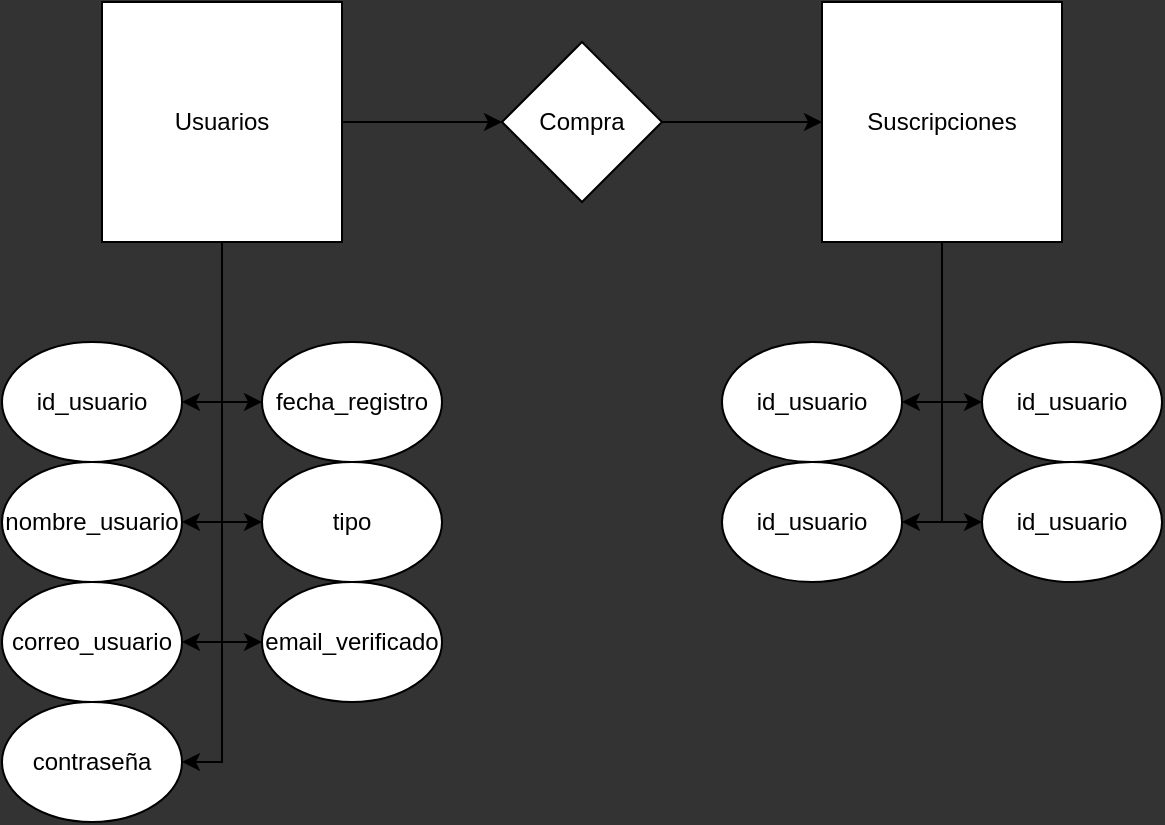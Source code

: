 <mxfile version="20.4.2" type="github">
  <diagram id="DUSgfuvYs4gclIhrS_DR" name="Página-1">
    <mxGraphModel dx="1151" dy="630" grid="1" gridSize="10" guides="1" tooltips="1" connect="1" arrows="1" fold="1" page="1" pageScale="1" pageWidth="827" pageHeight="1169" background="#333333" math="0" shadow="0">
      <root>
        <mxCell id="0" />
        <mxCell id="1" parent="0" />
        <mxCell id="kDSPNa0C3np8TZi5d1Lt-3" style="edgeStyle=orthogonalEdgeStyle;rounded=0;orthogonalLoop=1;jettySize=auto;html=1;entryX=1;entryY=0.5;entryDx=0;entryDy=0;" edge="1" parent="1" source="kDSPNa0C3np8TZi5d1Lt-1" target="kDSPNa0C3np8TZi5d1Lt-2">
          <mxGeometry relative="1" as="geometry" />
        </mxCell>
        <mxCell id="kDSPNa0C3np8TZi5d1Lt-14" style="edgeStyle=orthogonalEdgeStyle;rounded=0;orthogonalLoop=1;jettySize=auto;html=1;entryX=0;entryY=0.5;entryDx=0;entryDy=0;" edge="1" parent="1" source="kDSPNa0C3np8TZi5d1Lt-1" target="kDSPNa0C3np8TZi5d1Lt-10">
          <mxGeometry relative="1" as="geometry" />
        </mxCell>
        <mxCell id="kDSPNa0C3np8TZi5d1Lt-16" style="edgeStyle=orthogonalEdgeStyle;rounded=0;orthogonalLoop=1;jettySize=auto;html=1;entryX=0;entryY=0.5;entryDx=0;entryDy=0;" edge="1" parent="1" source="kDSPNa0C3np8TZi5d1Lt-1" target="kDSPNa0C3np8TZi5d1Lt-11">
          <mxGeometry relative="1" as="geometry">
            <Array as="points">
              <mxPoint x="180" y="380" />
            </Array>
          </mxGeometry>
        </mxCell>
        <mxCell id="kDSPNa0C3np8TZi5d1Lt-17" style="edgeStyle=orthogonalEdgeStyle;rounded=0;orthogonalLoop=1;jettySize=auto;html=1;entryX=0;entryY=0.5;entryDx=0;entryDy=0;" edge="1" parent="1" source="kDSPNa0C3np8TZi5d1Lt-1" target="kDSPNa0C3np8TZi5d1Lt-12">
          <mxGeometry relative="1" as="geometry">
            <Array as="points">
              <mxPoint x="180" y="440" />
            </Array>
          </mxGeometry>
        </mxCell>
        <mxCell id="kDSPNa0C3np8TZi5d1Lt-18" style="edgeStyle=orthogonalEdgeStyle;rounded=0;orthogonalLoop=1;jettySize=auto;html=1;entryX=1;entryY=0.5;entryDx=0;entryDy=0;" edge="1" parent="1" source="kDSPNa0C3np8TZi5d1Lt-1" target="kDSPNa0C3np8TZi5d1Lt-4">
          <mxGeometry relative="1" as="geometry" />
        </mxCell>
        <mxCell id="kDSPNa0C3np8TZi5d1Lt-19" style="edgeStyle=orthogonalEdgeStyle;rounded=0;orthogonalLoop=1;jettySize=auto;html=1;entryX=1;entryY=0.5;entryDx=0;entryDy=0;" edge="1" parent="1" source="kDSPNa0C3np8TZi5d1Lt-1" target="kDSPNa0C3np8TZi5d1Lt-5">
          <mxGeometry relative="1" as="geometry" />
        </mxCell>
        <mxCell id="kDSPNa0C3np8TZi5d1Lt-20" style="edgeStyle=orthogonalEdgeStyle;rounded=0;orthogonalLoop=1;jettySize=auto;html=1;entryX=1;entryY=0.5;entryDx=0;entryDy=0;" edge="1" parent="1" source="kDSPNa0C3np8TZi5d1Lt-1" target="kDSPNa0C3np8TZi5d1Lt-6">
          <mxGeometry relative="1" as="geometry" />
        </mxCell>
        <mxCell id="kDSPNa0C3np8TZi5d1Lt-23" style="edgeStyle=orthogonalEdgeStyle;rounded=0;orthogonalLoop=1;jettySize=auto;html=1;" edge="1" parent="1" source="kDSPNa0C3np8TZi5d1Lt-1" target="kDSPNa0C3np8TZi5d1Lt-22">
          <mxGeometry relative="1" as="geometry" />
        </mxCell>
        <mxCell id="kDSPNa0C3np8TZi5d1Lt-1" value="Usuarios" style="whiteSpace=wrap;html=1;aspect=fixed;" vertex="1" parent="1">
          <mxGeometry x="120" y="120" width="120" height="120" as="geometry" />
        </mxCell>
        <mxCell id="kDSPNa0C3np8TZi5d1Lt-2" value="id_usuario" style="ellipse;whiteSpace=wrap;html=1;" vertex="1" parent="1">
          <mxGeometry x="70" y="290" width="90" height="60" as="geometry" />
        </mxCell>
        <mxCell id="kDSPNa0C3np8TZi5d1Lt-4" value="nombre_usuario" style="ellipse;whiteSpace=wrap;html=1;" vertex="1" parent="1">
          <mxGeometry x="70" y="350" width="90" height="60" as="geometry" />
        </mxCell>
        <mxCell id="kDSPNa0C3np8TZi5d1Lt-5" value="correo_usuario" style="ellipse;whiteSpace=wrap;html=1;" vertex="1" parent="1">
          <mxGeometry x="70" y="410" width="90" height="60" as="geometry" />
        </mxCell>
        <mxCell id="kDSPNa0C3np8TZi5d1Lt-6" value="contraseña" style="ellipse;whiteSpace=wrap;html=1;" vertex="1" parent="1">
          <mxGeometry x="70" y="470" width="90" height="60" as="geometry" />
        </mxCell>
        <mxCell id="kDSPNa0C3np8TZi5d1Lt-10" value="fecha_registro" style="ellipse;whiteSpace=wrap;html=1;" vertex="1" parent="1">
          <mxGeometry x="200" y="290" width="90" height="60" as="geometry" />
        </mxCell>
        <mxCell id="kDSPNa0C3np8TZi5d1Lt-11" value="tipo" style="ellipse;whiteSpace=wrap;html=1;" vertex="1" parent="1">
          <mxGeometry x="200" y="350" width="90" height="60" as="geometry" />
        </mxCell>
        <mxCell id="kDSPNa0C3np8TZi5d1Lt-12" value="email_verificado" style="ellipse;whiteSpace=wrap;html=1;" vertex="1" parent="1">
          <mxGeometry x="200" y="410" width="90" height="60" as="geometry" />
        </mxCell>
        <mxCell id="kDSPNa0C3np8TZi5d1Lt-27" style="edgeStyle=orthogonalEdgeStyle;rounded=0;orthogonalLoop=1;jettySize=auto;html=1;entryX=1;entryY=0.5;entryDx=0;entryDy=0;" edge="1" parent="1" source="kDSPNa0C3np8TZi5d1Lt-21" target="kDSPNa0C3np8TZi5d1Lt-26">
          <mxGeometry relative="1" as="geometry" />
        </mxCell>
        <mxCell id="kDSPNa0C3np8TZi5d1Lt-31" style="edgeStyle=orthogonalEdgeStyle;rounded=0;orthogonalLoop=1;jettySize=auto;html=1;entryX=0;entryY=0.5;entryDx=0;entryDy=0;" edge="1" parent="1" source="kDSPNa0C3np8TZi5d1Lt-21" target="kDSPNa0C3np8TZi5d1Lt-30">
          <mxGeometry relative="1" as="geometry" />
        </mxCell>
        <mxCell id="kDSPNa0C3np8TZi5d1Lt-32" style="edgeStyle=orthogonalEdgeStyle;rounded=0;orthogonalLoop=1;jettySize=auto;html=1;entryX=1;entryY=0.5;entryDx=0;entryDy=0;" edge="1" parent="1" source="kDSPNa0C3np8TZi5d1Lt-21" target="kDSPNa0C3np8TZi5d1Lt-28">
          <mxGeometry relative="1" as="geometry" />
        </mxCell>
        <mxCell id="kDSPNa0C3np8TZi5d1Lt-33" style="edgeStyle=orthogonalEdgeStyle;rounded=0;orthogonalLoop=1;jettySize=auto;html=1;entryX=0;entryY=0.5;entryDx=0;entryDy=0;" edge="1" parent="1" source="kDSPNa0C3np8TZi5d1Lt-21" target="kDSPNa0C3np8TZi5d1Lt-29">
          <mxGeometry relative="1" as="geometry" />
        </mxCell>
        <mxCell id="kDSPNa0C3np8TZi5d1Lt-21" value="Suscripciones" style="whiteSpace=wrap;html=1;aspect=fixed;" vertex="1" parent="1">
          <mxGeometry x="480" y="120" width="120" height="120" as="geometry" />
        </mxCell>
        <mxCell id="kDSPNa0C3np8TZi5d1Lt-24" style="edgeStyle=orthogonalEdgeStyle;rounded=0;orthogonalLoop=1;jettySize=auto;html=1;" edge="1" parent="1" source="kDSPNa0C3np8TZi5d1Lt-22" target="kDSPNa0C3np8TZi5d1Lt-21">
          <mxGeometry relative="1" as="geometry" />
        </mxCell>
        <mxCell id="kDSPNa0C3np8TZi5d1Lt-22" value="Compra" style="rhombus;whiteSpace=wrap;html=1;" vertex="1" parent="1">
          <mxGeometry x="320" y="140" width="80" height="80" as="geometry" />
        </mxCell>
        <mxCell id="kDSPNa0C3np8TZi5d1Lt-26" value="id_usuario" style="ellipse;whiteSpace=wrap;html=1;" vertex="1" parent="1">
          <mxGeometry x="430" y="290" width="90" height="60" as="geometry" />
        </mxCell>
        <mxCell id="kDSPNa0C3np8TZi5d1Lt-28" value="id_usuario" style="ellipse;whiteSpace=wrap;html=1;" vertex="1" parent="1">
          <mxGeometry x="430" y="350" width="90" height="60" as="geometry" />
        </mxCell>
        <mxCell id="kDSPNa0C3np8TZi5d1Lt-29" value="id_usuario" style="ellipse;whiteSpace=wrap;html=1;" vertex="1" parent="1">
          <mxGeometry x="560" y="350" width="90" height="60" as="geometry" />
        </mxCell>
        <mxCell id="kDSPNa0C3np8TZi5d1Lt-30" value="id_usuario" style="ellipse;whiteSpace=wrap;html=1;" vertex="1" parent="1">
          <mxGeometry x="560" y="290" width="90" height="60" as="geometry" />
        </mxCell>
      </root>
    </mxGraphModel>
  </diagram>
</mxfile>
